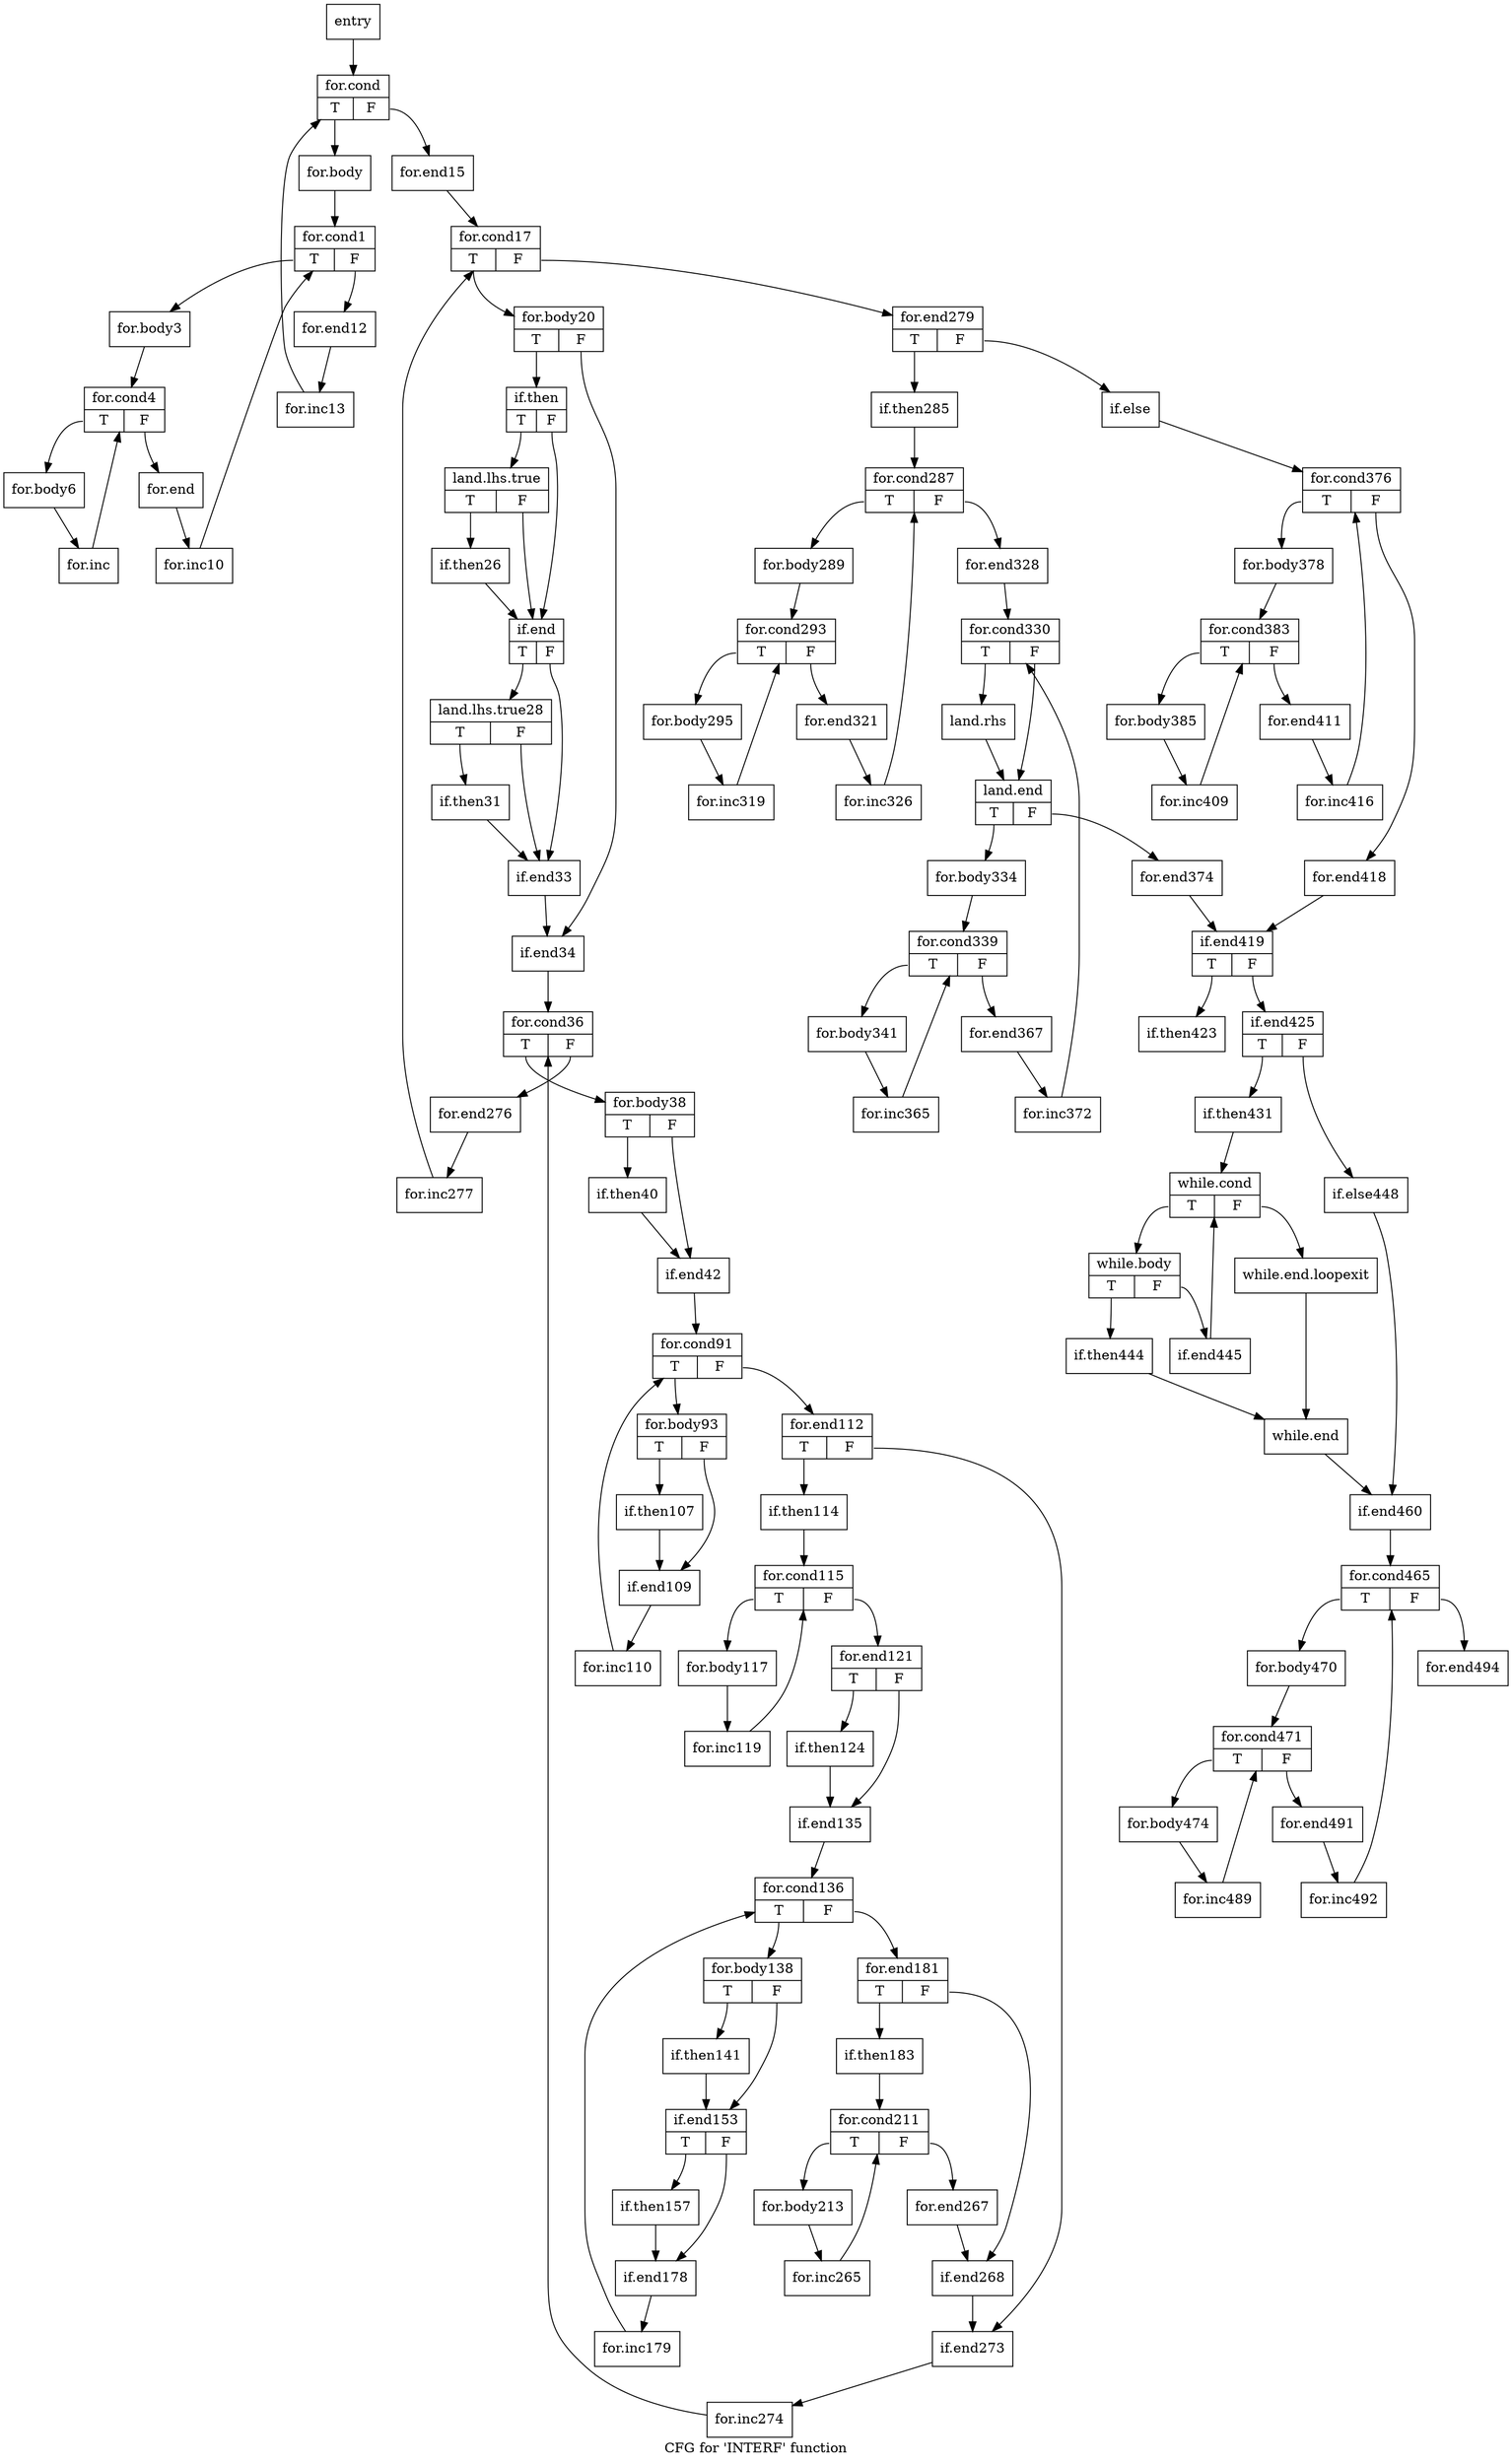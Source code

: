 digraph "CFG for 'INTERF' function" {
	label="CFG for 'INTERF' function";

	Node0x5f4a320 [shape=record,label="{entry}"];
	Node0x5f4a320 -> Node0x5f4a7f0;
	Node0x5f4a7f0 [shape=record,label="{for.cond|{<s0>T|<s1>F}}"];
	Node0x5f4a7f0:s0 -> Node0x5f4ac90;
	Node0x5f4a7f0:s1 -> Node0x5f4ad70;
	Node0x5f4ac90 [shape=record,label="{for.body}"];
	Node0x5f4ac90 -> Node0x5f4aee0;
	Node0x5f4aee0 [shape=record,label="{for.cond1|{<s0>T|<s1>F}}"];
	Node0x5f4aee0:s0 -> Node0x5f4b280;
	Node0x5f4aee0:s1 -> Node0x5f4b360;
	Node0x5f4b280 [shape=record,label="{for.body3}"];
	Node0x5f4b280 -> Node0x5f4b4d0;
	Node0x5f4b4d0 [shape=record,label="{for.cond4|{<s0>T|<s1>F}}"];
	Node0x5f4b4d0:s0 -> Node0x5f4b9f0;
	Node0x5f4b4d0:s1 -> Node0x5f4bad0;
	Node0x5f4b9f0 [shape=record,label="{for.body6}"];
	Node0x5f4b9f0 -> Node0x5f4a930;
	Node0x5f4a930 [shape=record,label="{for.inc}"];
	Node0x5f4a930 -> Node0x5f4b4d0;
	Node0x5f4bad0 [shape=record,label="{for.end}"];
	Node0x5f4bad0 -> Node0x5f4b020;
	Node0x5f4b020 [shape=record,label="{for.inc10}"];
	Node0x5f4b020 -> Node0x5f4aee0;
	Node0x5f4b360 [shape=record,label="{for.end12}"];
	Node0x5f4b360 -> Node0x5f4a2a0;
	Node0x5f4a2a0 [shape=record,label="{for.inc13}"];
	Node0x5f4a2a0 -> Node0x5f4a7f0;
	Node0x5f4ad70 [shape=record,label="{for.end15}"];
	Node0x5f4ad70 -> Node0x5f4c470;
	Node0x5f4c470 [shape=record,label="{for.cond17|{<s0>T|<s1>F}}"];
	Node0x5f4c470:s0 -> Node0x5f4d030;
	Node0x5f4c470:s1 -> Node0x5f4d110;
	Node0x5f4d030 [shape=record,label="{for.body20|{<s0>T|<s1>F}}"];
	Node0x5f4d030:s0 -> Node0x5f4bfe0;
	Node0x5f4d030:s1 -> Node0x5f4d890;
	Node0x5f4bfe0 [shape=record,label="{if.then|{<s0>T|<s1>F}}"];
	Node0x5f4bfe0:s0 -> Node0x5f4da80;
	Node0x5f4bfe0:s1 -> Node0x5f4db00;
	Node0x5f4da80 [shape=record,label="{land.lhs.true|{<s0>T|<s1>F}}"];
	Node0x5f4da80:s0 -> Node0x5f4dda0;
	Node0x5f4da80:s1 -> Node0x5f4db00;
	Node0x5f4dda0 [shape=record,label="{if.then26}"];
	Node0x5f4dda0 -> Node0x5f4db00;
	Node0x5f4db00 [shape=record,label="{if.end|{<s0>T|<s1>F}}"];
	Node0x5f4db00:s0 -> Node0x5f4e0d0;
	Node0x5f4db00:s1 -> Node0x5f4e1b0;
	Node0x5f4e0d0 [shape=record,label="{land.lhs.true28|{<s0>T|<s1>F}}"];
	Node0x5f4e0d0:s0 -> Node0x5f4e460;
	Node0x5f4e0d0:s1 -> Node0x5f4e1b0;
	Node0x5f4e460 [shape=record,label="{if.then31}"];
	Node0x5f4e460 -> Node0x5f4e1b0;
	Node0x5f4e1b0 [shape=record,label="{if.end33}"];
	Node0x5f4e1b0 -> Node0x5f4d890;
	Node0x5f4d890 [shape=record,label="{if.end34}"];
	Node0x5f4d890 -> Node0x5f4e800;
	Node0x5f4e800 [shape=record,label="{for.cond36|{<s0>T|<s1>F}}"];
	Node0x5f4e800:s0 -> Node0x5f4ece0;
	Node0x5f4e800:s1 -> Node0x5f4edc0;
	Node0x5f4ece0 [shape=record,label="{for.body38|{<s0>T|<s1>F}}"];
	Node0x5f4ece0:s0 -> Node0x5f4efd0;
	Node0x5f4ece0:s1 -> Node0x5f4f0b0;
	Node0x5f4efd0 [shape=record,label="{if.then40}"];
	Node0x5f4efd0 -> Node0x5f4f0b0;
	Node0x5f4f0b0 [shape=record,label="{if.end42}"];
	Node0x5f4f0b0 -> Node0x5f530d0;
	Node0x5f530d0 [shape=record,label="{for.cond91|{<s0>T|<s1>F}}"];
	Node0x5f530d0:s0 -> Node0x5f535f0;
	Node0x5f530d0:s1 -> Node0x5f536d0;
	Node0x5f535f0 [shape=record,label="{for.body93|{<s0>T|<s1>F}}"];
	Node0x5f535f0:s0 -> Node0x5f545a0;
	Node0x5f535f0:s1 -> Node0x5f54680;
	Node0x5f545a0 [shape=record,label="{if.then107}"];
	Node0x5f545a0 -> Node0x5f54680;
	Node0x5f54680 [shape=record,label="{if.end109}"];
	Node0x5f54680 -> Node0x5f53220;
	Node0x5f53220 [shape=record,label="{for.inc110}"];
	Node0x5f53220 -> Node0x5f530d0;
	Node0x5f536d0 [shape=record,label="{for.end112|{<s0>T|<s1>F}}"];
	Node0x5f536d0:s0 -> Node0x5f54a60;
	Node0x5f536d0:s1 -> Node0x5f54ae0;
	Node0x5f54a60 [shape=record,label="{if.then114}"];
	Node0x5f54a60 -> Node0x5f54c50;
	Node0x5f54c50 [shape=record,label="{for.cond115|{<s0>T|<s1>F}}"];
	Node0x5f54c50:s0 -> Node0x5f54fb0;
	Node0x5f54c50:s1 -> Node0x5f55090;
	Node0x5f54fb0 [shape=record,label="{for.body117}"];
	Node0x5f54fb0 -> Node0x5f54d50;
	Node0x5f54d50 [shape=record,label="{for.inc119}"];
	Node0x5f54d50 -> Node0x5f54c50;
	Node0x5f55090 [shape=record,label="{for.end121|{<s0>T|<s1>F}}"];
	Node0x5f55090:s0 -> Node0x5f55540;
	Node0x5f55090:s1 -> Node0x5f55620;
	Node0x5f55540 [shape=record,label="{if.then124}"];
	Node0x5f55540 -> Node0x5f55620;
	Node0x5f55620 [shape=record,label="{if.end135}"];
	Node0x5f55620 -> Node0x5f56310;
	Node0x5f56310 [shape=record,label="{for.cond136|{<s0>T|<s1>F}}"];
	Node0x5f56310:s0 -> Node0x5f4ff90;
	Node0x5f56310:s1 -> Node0x5f50070;
	Node0x5f4ff90 [shape=record,label="{for.body138|{<s0>T|<s1>F}}"];
	Node0x5f4ff90:s0 -> Node0x5f503b0;
	Node0x5f4ff90:s1 -> Node0x5f50490;
	Node0x5f503b0 [shape=record,label="{if.then141}"];
	Node0x5f503b0 -> Node0x5f50490;
	Node0x5f50490 [shape=record,label="{if.end153|{<s0>T|<s1>F}}"];
	Node0x5f50490:s0 -> Node0x5f58980;
	Node0x5f50490:s1 -> Node0x5f58a60;
	Node0x5f58980 [shape=record,label="{if.then157}"];
	Node0x5f58980 -> Node0x5f58a60;
	Node0x5f58a60 [shape=record,label="{if.end178}"];
	Node0x5f58a60 -> Node0x5f56470;
	Node0x5f56470 [shape=record,label="{for.inc179}"];
	Node0x5f56470 -> Node0x5f56310;
	Node0x5f50070 [shape=record,label="{for.end181|{<s0>T|<s1>F}}"];
	Node0x5f50070:s0 -> Node0x5f5a190;
	Node0x5f50070:s1 -> Node0x5f5a210;
	Node0x5f5a190 [shape=record,label="{if.then183}"];
	Node0x5f5a190 -> Node0x5f5bf40;
	Node0x5f5bf40 [shape=record,label="{for.cond211|{<s0>T|<s1>F}}"];
	Node0x5f5bf40:s0 -> Node0x5f5c450;
	Node0x5f5bf40:s1 -> Node0x5f5c530;
	Node0x5f5c450 [shape=record,label="{for.body213}"];
	Node0x5f5c450 -> Node0x5f5c0a0;
	Node0x5f5c0a0 [shape=record,label="{for.inc265}"];
	Node0x5f5c0a0 -> Node0x5f5bf40;
	Node0x5f5c530 [shape=record,label="{for.end267}"];
	Node0x5f5c530 -> Node0x5f5a210;
	Node0x5f5a210 [shape=record,label="{if.end268}"];
	Node0x5f5a210 -> Node0x5f54ae0;
	Node0x5f54ae0 [shape=record,label="{if.end273}"];
	Node0x5f54ae0 -> Node0x5f4e900;
	Node0x5f4e900 [shape=record,label="{for.inc274}"];
	Node0x5f4e900 -> Node0x5f4e800;
	Node0x5f4edc0 [shape=record,label="{for.end276}"];
	Node0x5f4edc0 -> Node0x5f4c580;
	Node0x5f4c580 [shape=record,label="{for.inc277}"];
	Node0x5f4c580 -> Node0x5f4c470;
	Node0x5f4d110 [shape=record,label="{for.end279|{<s0>T|<s1>F}}"];
	Node0x5f4d110:s0 -> Node0x5f60740;
	Node0x5f4d110:s1 -> Node0x5f607f0;
	Node0x5f60740 [shape=record,label="{if.then285}"];
	Node0x5f60740 -> Node0x5f609f0;
	Node0x5f609f0 [shape=record,label="{for.cond287|{<s0>T|<s1>F}}"];
	Node0x5f609f0:s0 -> Node0x5f60dd0;
	Node0x5f609f0:s1 -> Node0x5f60eb0;
	Node0x5f60dd0 [shape=record,label="{for.body289}"];
	Node0x5f60dd0 -> Node0x5f61330;
	Node0x5f61330 [shape=record,label="{for.cond293|{<s0>T|<s1>F}}"];
	Node0x5f61330:s0 -> Node0x5f61700;
	Node0x5f61330:s1 -> Node0x5f617e0;
	Node0x5f61700 [shape=record,label="{for.body295}"];
	Node0x5f61700 -> Node0x5f614a0;
	Node0x5f614a0 [shape=record,label="{for.inc319}"];
	Node0x5f614a0 -> Node0x5f61330;
	Node0x5f617e0 [shape=record,label="{for.end321}"];
	Node0x5f617e0 -> Node0x5f60b20;
	Node0x5f60b20 [shape=record,label="{for.inc326}"];
	Node0x5f60b20 -> Node0x5f609f0;
	Node0x5f60eb0 [shape=record,label="{for.end328}"];
	Node0x5f60eb0 -> Node0x5f57700;
	Node0x5f57700 [shape=record,label="{for.cond330|{<s0>T|<s1>F}}"];
	Node0x5f57700:s0 -> Node0x5f57a20;
	Node0x5f57700:s1 -> Node0x5f57b00;
	Node0x5f57a20 [shape=record,label="{land.rhs}"];
	Node0x5f57a20 -> Node0x5f57b00;
	Node0x5f57b00 [shape=record,label="{land.end|{<s0>T|<s1>F}}"];
	Node0x5f57b00:s0 -> Node0x5f57e90;
	Node0x5f57b00:s1 -> Node0x5f65cc0;
	Node0x5f57e90 [shape=record,label="{for.body334}"];
	Node0x5f57e90 -> Node0x5f661a0;
	Node0x5f661a0 [shape=record,label="{for.cond339|{<s0>T|<s1>F}}"];
	Node0x5f661a0:s0 -> Node0x5f66570;
	Node0x5f661a0:s1 -> Node0x5f66650;
	Node0x5f66570 [shape=record,label="{for.body341}"];
	Node0x5f66570 -> Node0x5f66310;
	Node0x5f66310 [shape=record,label="{for.inc365}"];
	Node0x5f66310 -> Node0x5f661a0;
	Node0x5f66650 [shape=record,label="{for.end367}"];
	Node0x5f66650 -> Node0x5f577d0;
	Node0x5f577d0 [shape=record,label="{for.inc372}"];
	Node0x5f577d0 -> Node0x5f57700;
	Node0x5f65cc0 [shape=record,label="{for.end374}"];
	Node0x5f65cc0 -> Node0x5f68600;
	Node0x5f607f0 [shape=record,label="{if.else}"];
	Node0x5f607f0 -> Node0x5f68720;
	Node0x5f68720 [shape=record,label="{for.cond376|{<s0>T|<s1>F}}"];
	Node0x5f68720:s0 -> Node0x5f68b00;
	Node0x5f68720:s1 -> Node0x5f68bb0;
	Node0x5f68b00 [shape=record,label="{for.body378}"];
	Node0x5f68b00 -> Node0x5f690b0;
	Node0x5f690b0 [shape=record,label="{for.cond383|{<s0>T|<s1>F}}"];
	Node0x5f690b0:s0 -> Node0x5f69440;
	Node0x5f690b0:s1 -> Node0x5f69520;
	Node0x5f69440 [shape=record,label="{for.body385}"];
	Node0x5f69440 -> Node0x5f691e0;
	Node0x5f691e0 [shape=record,label="{for.inc409}"];
	Node0x5f691e0 -> Node0x5f690b0;
	Node0x5f69520 [shape=record,label="{for.end411}"];
	Node0x5f69520 -> Node0x5f68880;
	Node0x5f68880 [shape=record,label="{for.inc416}"];
	Node0x5f68880 -> Node0x5f68720;
	Node0x5f68bb0 [shape=record,label="{for.end418}"];
	Node0x5f68bb0 -> Node0x5f68600;
	Node0x5f68600 [shape=record,label="{if.end419|{<s0>T|<s1>F}}"];
	Node0x5f68600:s0 -> Node0x5f6b840;
	Node0x5f68600:s1 -> Node0x5f6b8f0;
	Node0x5f6b840 [shape=record,label="{if.then423}"];
	Node0x5f6b8f0 [shape=record,label="{if.end425|{<s0>T|<s1>F}}"];
	Node0x5f6b8f0:s0 -> Node0x5f6c330;
	Node0x5f6b8f0:s1 -> Node0x5f6c410;
	Node0x5f6c330 [shape=record,label="{if.then431}"];
	Node0x5f6c330 -> Node0x5f6c830;
	Node0x5f6c830 [shape=record,label="{while.cond|{<s0>T|<s1>F}}"];
	Node0x5f6c830:s0 -> Node0x5f6cbe0;
	Node0x5f6c830:s1 -> Node0x5f6ccf0;
	Node0x5f6cbe0 [shape=record,label="{while.body|{<s0>T|<s1>F}}"];
	Node0x5f6cbe0:s0 -> Node0x5f6d5b0;
	Node0x5f6cbe0:s1 -> Node0x5f6d660;
	Node0x5f6d5b0 [shape=record,label="{if.then444}"];
	Node0x5f6d5b0 -> Node0x5f6d7d0;
	Node0x5f6d660 [shape=record,label="{if.end445}"];
	Node0x5f6d660 -> Node0x5f6c830;
	Node0x5f6ccf0 [shape=record,label="{while.end.loopexit}"];
	Node0x5f6ccf0 -> Node0x5f6d7d0;
	Node0x5f6d7d0 [shape=record,label="{while.end}"];
	Node0x5f6d7d0 -> Node0x5f6dad0;
	Node0x5f6c410 [shape=record,label="{if.else448}"];
	Node0x5f6c410 -> Node0x5f6dad0;
	Node0x5f6dad0 [shape=record,label="{if.end460}"];
	Node0x5f6dad0 -> Node0x5f6eea0;
	Node0x5f6eea0 [shape=record,label="{for.cond465|{<s0>T|<s1>F}}"];
	Node0x5f6eea0:s0 -> Node0x5f6f460;
	Node0x5f6eea0:s1 -> Node0x5f6f540;
	Node0x5f6f460 [shape=record,label="{for.body470}"];
	Node0x5f6f460 -> Node0x5f6f6b0;
	Node0x5f6f6b0 [shape=record,label="{for.cond471|{<s0>T|<s1>F}}"];
	Node0x5f6f6b0:s0 -> Node0x5f6fa50;
	Node0x5f6f6b0:s1 -> Node0x5f6fb30;
	Node0x5f6fa50 [shape=record,label="{for.body474}"];
	Node0x5f6fa50 -> Node0x5f6f7f0;
	Node0x5f6f7f0 [shape=record,label="{for.inc489}"];
	Node0x5f6f7f0 -> Node0x5f6f6b0;
	Node0x5f6fb30 [shape=record,label="{for.end491}"];
	Node0x5f6fb30 -> Node0x5f6f040;
	Node0x5f6f040 [shape=record,label="{for.inc492}"];
	Node0x5f6f040 -> Node0x5f6eea0;
	Node0x5f6f540 [shape=record,label="{for.end494}"];
}
